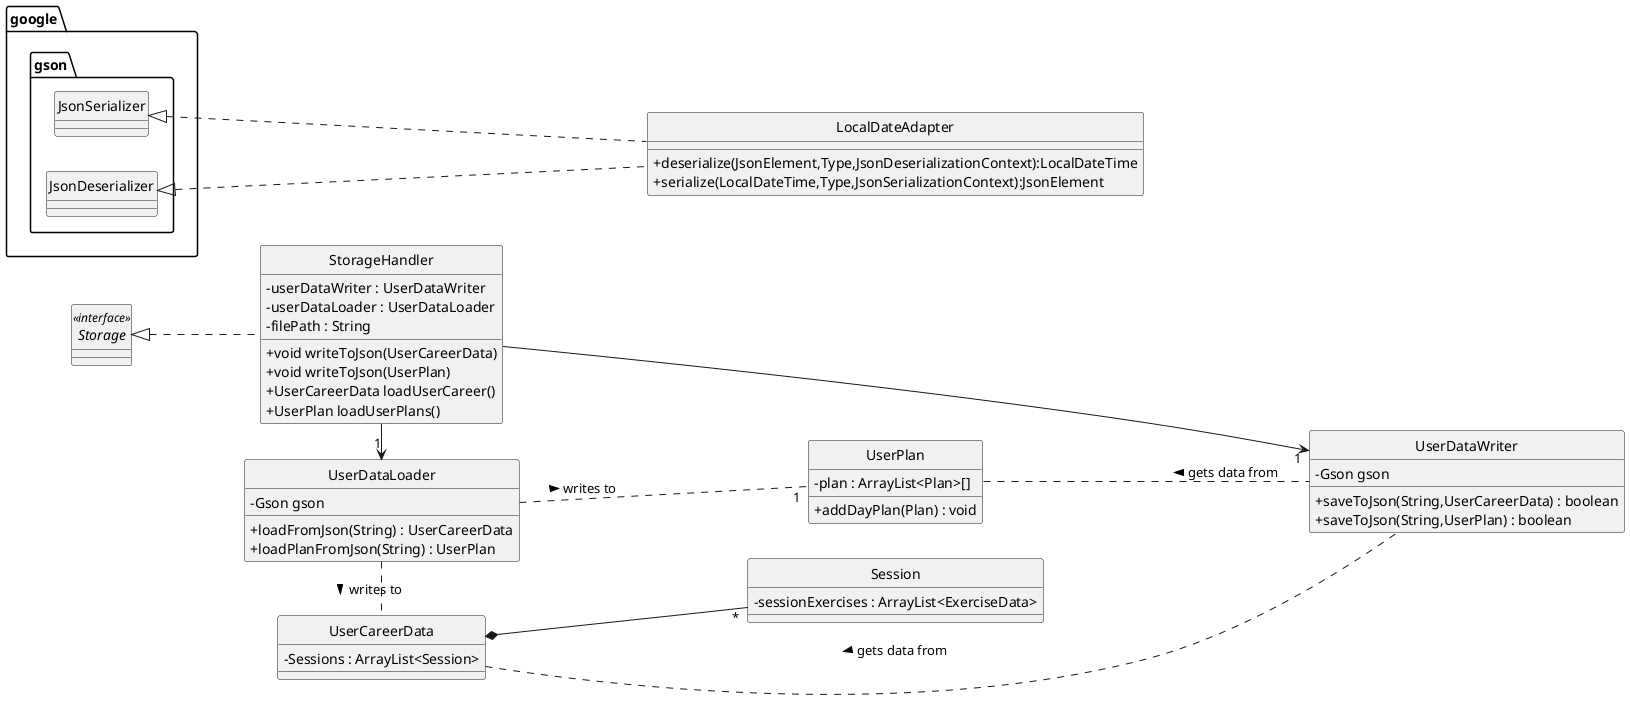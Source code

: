 @startuml
skinparam classAttributeIconSize 0
hide circle
left to right direction

class LocalDateAdapter {
+ deserialize(JsonElement,Type,JsonDeserializationContext):LocalDateTime
+ serialize(LocalDateTime,Type,JsonSerializationContext):JsonElement
}
class StorageHandler {
- userDataWriter : UserDataWriter
- userDataLoader : UserDataLoader
- filePath : String
+ void writeToJson(UserCareerData)
+ void writeToJson(UserPlan)
+ UserCareerData loadUserCareer()
+ UserPlan loadUserPlans()
}
class UserDataLoader {
- Gson gson
+ loadFromJson(String) : UserCareerData
+ loadPlanFromJson(String) : UserPlan
}
class UserDataWriter {
- Gson gson
+ saveToJson(String,UserCareerData) : boolean
+ saveToJson(String,UserPlan) : boolean
}

class UserPlan {
- plan : ArrayList<Plan>[]
+ addDayPlan(Plan) : void
}

class Session{
- sessionExercises : ArrayList<ExerciseData>
}
interface Storage <<interface>>{
}

class UserCareerData{
- Sessions : ArrayList<Session>
}

UserDataLoader . UserCareerData : writes to >
UserDataLoader .. "1" UserPlan : writes to >
UserCareerData . UserDataWriter : gets data from <
UserPlan .. UserDataWriter : gets data from <
UserCareerData *-- "*" Session

Storage <|.. StorageHandler

StorageHandler -> "1" UserDataLoader
StorageHandler -> "1" UserDataWriter

google.gson.JsonSerializer <|... LocalDateAdapter
google.gson.JsonDeserializer <|... LocalDateAdapter
@enduml
